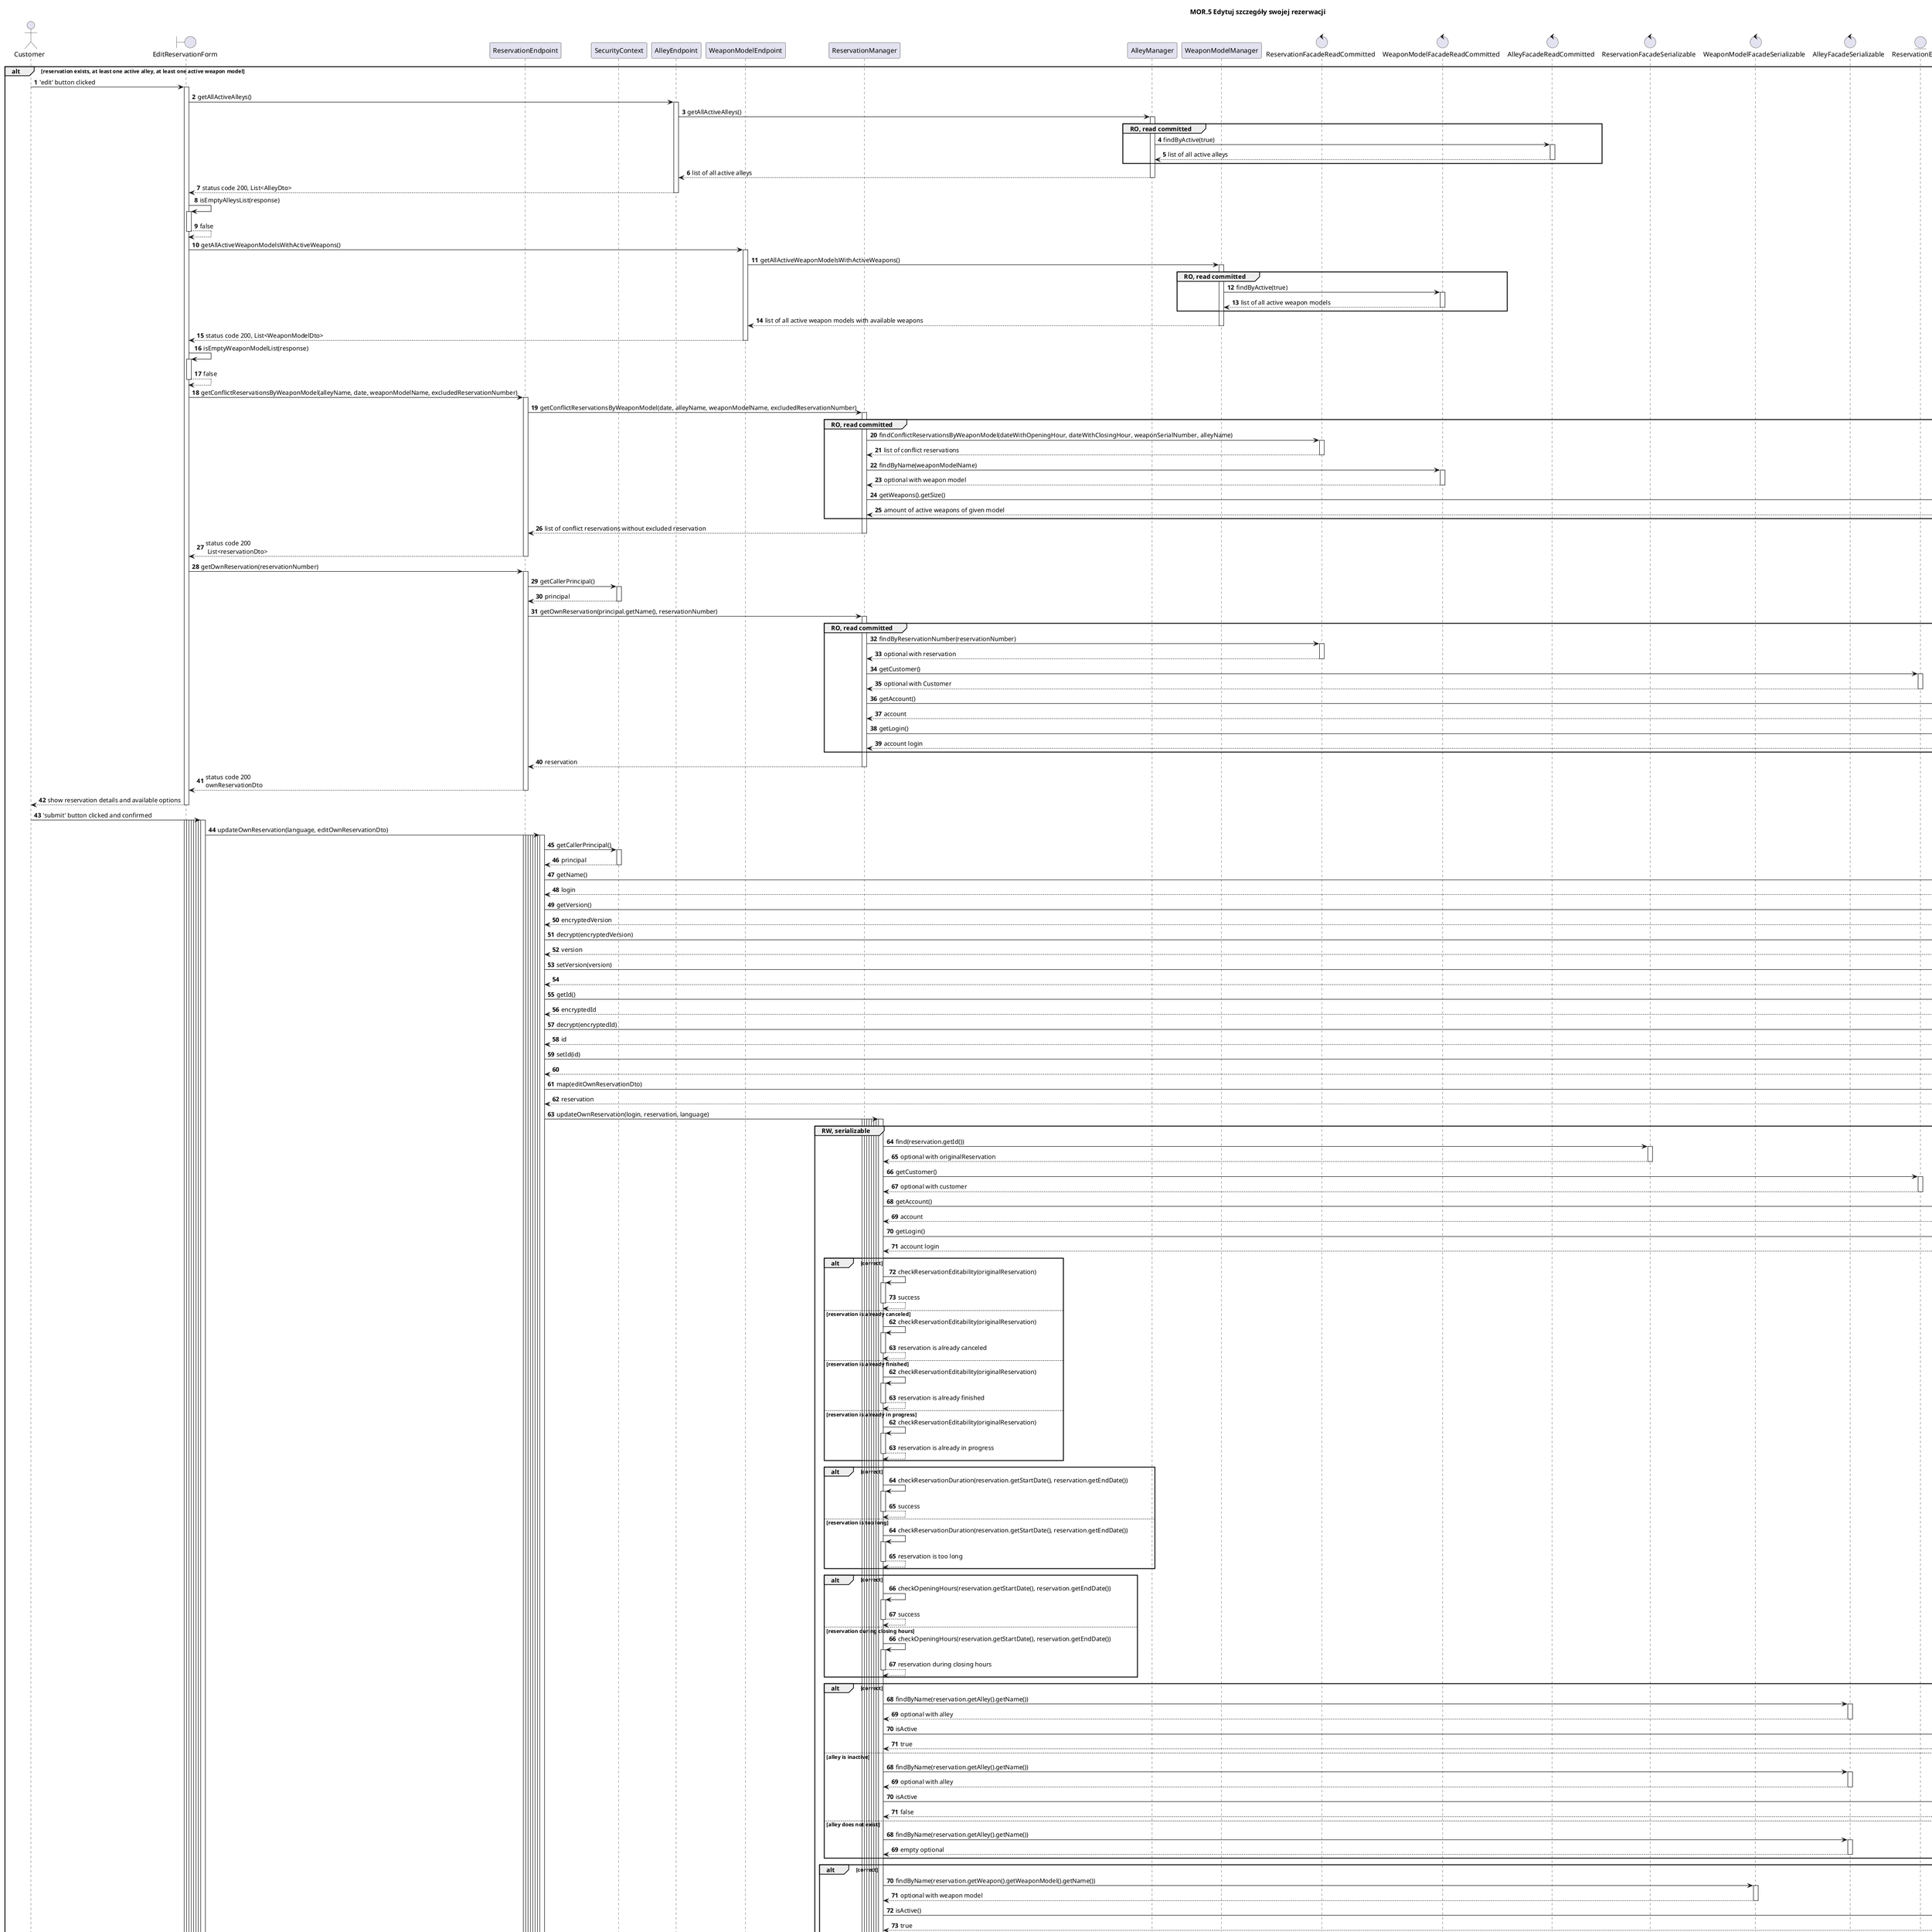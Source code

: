 @startuml
title
MOR.5 Edytuj szczegóły swojej rezerwacji
end title

autoactivate on
actor "Customer"
boundary EditReservationForm
participant ReservationEndpoint
participant SecurityContext
participant AlleyEndpoint
participant WeaponModelEndpoint
participant ReservationManager
participant AlleyManager
participant WeaponModelManager
control ReservationFacadeReadCommitted
control WeaponModelFacadeReadCommitted
control AlleyFacadeReadCommitted
control ReservationFacadeSerializable
control WeaponModelFacadeSerializable
control AlleyFacadeSerializable
entity ReservationEntity
entity AlleyEntity
entity WeaponModelEntity
entity WeaponModelEntity
entity CustomerEntity
entity AccountEntity
alt reservation exists, at least one active alley, at least one active weapon model
autonumber
    "Customer" -> EditReservationForm: 'edit' button clicked

    EditReservationForm -> AlleyEndpoint: getAllActiveAlleys()
                AlleyEndpoint -> AlleyManager: getAllActiveAlleys()
                    group RO, read committed
                        AlleyManager -> AlleyFacadeReadCommitted: findByActive(true)
                        return list of all active alleys
                    end
                return list of all active alleys
            return status code 200, List<AlleyDto>
            EditReservationForm -> EditReservationForm: isEmptyAlleysList(response)
            return false

         EditReservationForm -> WeaponModelEndpoint: getAllActiveWeaponModelsWithActiveWeapons()
                     WeaponModelEndpoint -> WeaponModelManager: getAllActiveWeaponModelsWithActiveWeapons()
                         group RO, read committed
                             WeaponModelManager -> WeaponModelFacadeReadCommitted: findByActive(true)
                             return list of all active weapon models
                         end
                     return list of all active weapon models with available weapons
                 return status code 200, List<WeaponModelDto>
                 EditReservationForm -> EditReservationForm: isEmptyWeaponModelList(response)
                 return false

          EditReservationForm -> ReservationEndpoint: getConflictReservationsByWeaponModel(alleyName, date, weaponModelName, excludedReservationNumber)
                      ReservationEndpoint -> ReservationManager: getConflictReservationsByWeaponModel(date, alleyName, weaponModelName, excludedReservationNumber)
                          group RO, read committed
                              ReservationManager -> ReservationFacadeReadCommitted: findConflictReservationsByWeaponModel(dateWithOpeningHour, dateWithClosingHour, weaponSerialNumber, alleyName)
                              return list of conflict reservations
                              ReservationManager -> WeaponModelFacadeReadCommitted: findByName(weaponModelName)
                            return optional with weapon model
                            ReservationManager -> WeaponModelEntity: getWeapons().getSize()
                            return amount of active weapons of given model
                          end
                      return list of conflict reservations without excluded reservation
                  return status code 200\n List<reservationDto>

        EditReservationForm -> ReservationEndpoint: getOwnReservation(reservationNumber)
            ReservationEndpoint -> SecurityContext: getCallerPrincipal()
            return principal
            ReservationEndpoint -> ReservationManager: getOwnReservation(principal.getName(), reservationNumber)
                group RO, read committed
                    ReservationManager -> ReservationFacadeReadCommitted: findByReservationNumber(reservationNumber)
                    return optional with reservation
                    ReservationManager -> ReservationEntity: getCustomer()
                    return optional with Customer
                    ReservationManager -> CustomerEntity: getAccount()
                    return account
                    ReservationManager -> AccountEntity: getLogin()
                    return account login
                end
            return reservation
        return status code 200\nownReservationDto


    return show reservation details and available options
            

        "Customer" -> EditReservationForm: 'submit' button clicked and confirmed
        activate EditReservationForm
        activate EditReservationForm
        activate EditReservationForm
        activate EditReservationForm
        activate EditReservationForm
        activate EditReservationForm
        activate EditReservationForm
            EditReservationForm -> ReservationEndpoint: updateOwnReservation(language, editOwnReservationDto)
            activate ReservationEndpoint
            activate ReservationEndpoint
            activate ReservationEndpoint
            activate ReservationEndpoint
            activate ReservationEndpoint
            activate ReservationEndpoint
            activate ReservationEndpoint
            ReservationEndpoint -> SecurityContext: getCallerPrincipal()
            return principal
            ReservationEndpoint -> Principal: getName()
            return login
            ReservationEndpoint -> EditOwnReservationDto: getVersion()
            return encryptedVersion
            ReservationEndpoint -> Crypt: decrypt(encryptedVersion)
            return version
            ReservationEndpoint -> EditOwnReservationDto: setVersion(version)
            return
            ReservationEndpoint -> EditOwnReservationDto: getId()
            return encryptedId
            ReservationEndpoint -> Crypt: decrypt(encryptedId)
            return id
            ReservationEndpoint -> EditOwnReservationDto: setId(id)
            return
            ReservationEndpoint -> EditOwnReservationDto: map(editOwnReservationDto)
            return reservation
                ReservationEndpoint -> ReservationManager: updateOwnReservation(login, reservation, language)
                    group RW, serializable
                    activate ReservationManager
                    activate ReservationManager
                    activate ReservationManager
                    activate ReservationManager
                    activate ReservationManager
                    activate ReservationManager
                    activate ReservationManager
                        ReservationManager -> ReservationFacadeSerializable: find(reservation.getId())
                        return optional with originalReservation
                        ReservationManager -> ReservationEntity: getCustomer()
                        return optional with customer
                        ReservationManager -> CustomerEntity: getAccount()
                        return account
                        ReservationManager -> AccountEntity: getLogin()
                        return account login

                        alt correct
                        ReservationManager -> ReservationManager: checkReservationEditability(originalReservation)
                        return success
                        else reservation is already canceled
                        autonumber 62
                        ReservationManager -> ReservationManager: checkReservationEditability(originalReservation)
                        return reservation is already canceled
                        else reservation is already finished
                        autonumber 62
                        ReservationManager -> ReservationManager: checkReservationEditability(originalReservation)
                        return reservation is already finished
                        else reservation is already in progress
                        autonumber 62
                        ReservationManager -> ReservationManager: checkReservationEditability(originalReservation)
                        return reservation is already in progress
                        end

                        alt correct
                        ReservationManager -> ReservationManager: checkReservationDuration(reservation.getStartDate(), reservation.getEndDate())
                        return success
                        else reservation is too long
                        autonumber 64
                        ReservationManager -> ReservationManager: checkReservationDuration(reservation.getStartDate(), reservation.getEndDate())
                        return reservation is too long
                        end

                        alt correct
                        ReservationManager -> ReservationManager: checkOpeningHours(reservation.getStartDate(), reservation.getEndDate())
                        return success
                        else reservation during closing hours
                        autonumber 66
                        ReservationManager -> ReservationManager: checkOpeningHours(reservation.getStartDate(), reservation.getEndDate())
                        return reservation during closing hours
                        end


                        alt correct

                                ReservationManager -> AlleyFacadeSerializable: findByName(reservation.getAlley().getName())
                                return optional with alley
                                ReservationManager -> AlleyEntity: isActive
                                return true

                        else alley is inactive
                        autonumber 68

                                ReservationManager -> AlleyFacadeSerializable: findByName(reservation.getAlley().getName())
                                return optional with alley
                                ReservationManager -> AlleyEntity: isActive
                                return false

                        else alley does not exist
                        autonumber 68

                                ReservationManager -> AlleyFacadeSerializable: findByName(reservation.getAlley().getName())
                                return empty optional

                        end
                        alt correct

                                ReservationManager -> WeaponModelFacadeSerializable: findByName(reservation.getWeapon().getWeaponModel().getName())
                                return optional with weapon model
                                ReservationManager -> WeaponModelEntity: isActive()
                                return true
                                ReservationManager -> WeaponModelEntity: getWeapons()
                                return all weapons
                                group loop
                                    ReservationManager -> WeaponModelEntity: isActive()
                                    return true or false
                                end
                        else weapon model does not exist
                        autonumber 70

                                ReservationManager -> WeaponModelFacade: findByName(reservation.getWeapon().getWeaponModel().getName())
                                return empty optional
                        else weapon model is inactive
                        autonumber 70

                                ReservationManager -> WeaponModelFacadeSerializable: findByName(reservation.getWeapon().getWeaponModel().getName())
                                return optional with weapon model
                                ReservationManager -> WeaponModelEntity: isActive()
                                return false

                        else no active weapons
                        autonumber 70

                                ReservationManager -> WeaponModelFacade: findByName(reservation.getWeapon().getWeaponModel().getName())
                                return optional with weapon model
                                ReservationManager -> WeaponModelEntity: isActive()
                                return true
                                ReservationManager -> WeaponModelEntity: getWeapons()
                                return all weapons
                                group loop
                                    ReservationManager -> WeaponModelEntity: isActive()
                                    return false
                                end

                        end
                        ReservationManager -> ReservationFacadeSerializable: findConflictReservationsByWeaponModel(reservation.getStartDate(), reservation.getEndDate(), weaponModel.getName(), alley.getName())
                        return conflict reservations
                        opt reservation is editable, within working hours and maximum duration, weapon and alley is available
                            ReservationManager -> ReservationEntity: copyNotChangedReservationData(originalReservation)
                            return success
                            ReservationManager -> ReservationEntity: setWeapon(weapon)
                            return success
                            ReservationManager -> ReservationEntity: setAlley(alley)
                            return success
                            ReservationManager -> ReservationFacadeSerializable: edit(reservation)
                            return success
                            ReservationManager -> EmailCreator: getEmailForReservationEdit(emailDetails)
                            return email
                            ReservationManager -> EmailSender: sendEmail(email)
                            return success
                        end
                    end
                    alt correct
                                ReservationManager --> ReservationEndpoint: success
                            ReservationEndpoint --> EditReservationForm: status code 200
                        EditReservationForm --> Customer: 'success' message
                    else alley is not available
                    autonumber 84
                                ReservationManager --> ReservationEndpoint: alley is not available
                            ReservationEndpoint --> EditReservationForm: status code 400
                        EditReservationForm --> Customer: 'error' message
                    else weapon model is not available
                    autonumber 84
                                ReservationManager --> ReservationEndpoint: weapon model is not available
                            ReservationEndpoint --> EditReservationForm: status code 400
                        EditReservationForm --> Customer: 'error' message
                    else reservation is already canceled
                    autonumber 84
                                ReservationManager --> ReservationEndpoint: reservation is already canceled
                            ReservationEndpoint --> EditReservationForm: status code 400
                        EditReservationForm --> Customer: 'error' message
                    else reservation is already finished
                    autonumber 84
                                ReservationManager --> ReservationEndpoint: reservation is already finished
                            ReservationEndpoint --> EditReservationForm: status code 400
                        EditReservationForm --> Customer: 'error' message
                    else reservation is already in progress
                    autonumber 84
                                ReservationManager --> ReservationEndpoint: reservation is already in progress
                            ReservationEndpoint --> EditReservationForm: status code 400
                        EditReservationForm --> Customer: 'error' message
                    else reservation is too long
                    autonumber 84
                                ReservationManager --> ReservationEndpoint: reservation is too long
                            ReservationEndpoint --> EditReservationForm: status code 400
                        EditReservationForm --> Customer: 'error' message
                    else reservation during closing hours
                    autonumber 84
                                ReservationManager --> ReservationEndpoint: reservation during closing hours
                            ReservationEndpoint --> EditReservationForm: status code 400
                        EditReservationForm --> Customer: 'error' message
                    end
else no active alleys
autonumber
        "Customer" -> EditReservationForm: 'edit' button clicked

        EditReservationForm -> AlleyEndpoint: getAllActiveAlleys()
                    AlleyEndpoint -> AlleyManager: getAllActiveAlleys()
                        group RO, read committed
                            AlleyManager -> AlleyFacadeReadCommitted: findByActive(true)
                            return list of all active alleys
                        end
                    return list of all active alleys
                return status code 200, List<AlleyDto>
                EditReservationForm -> EditReservationForm: isEmptyAlleysList(response)
                return true

        return 'error' message
else no active weapon models with active weapons
autonumber
        "Customer" -> EditReservationForm: 'edit' button clicked

        EditReservationForm -> AlleyEndpoint: getAllActiveAlleys()
                    AlleyEndpoint -> AlleyManager: getAllActiveAlleys()
                        group RO, read committed
                            AlleyManager -> AlleyFacadeReadCommitted: findByActive(true)
                            return list of all active alleys
                        end
                    return list of all active alleys
                return status code 200, List<AlleyDto>
                EditReservationForm -> EditReservationForm: isEmptyAlleysList(response)
                return false

             EditReservationForm -> WeaponModelEndpoint: getAllActiveWeaponModelsWithActiveWeapons()
                         WeaponModelEndpoint -> WeaponModelManager: getAllActiveWeaponModelsWithActiveWeapons()
                             group RO, read committed
                                 WeaponModelManager -> WeaponModelFacadeReadCommitted: findByActive(true)
                                 return list of all active weapon models
                             end
                         return list of all active weapon models with available weapons
                     return status code 200, List<WeaponModelDto>
                     EditReservationForm -> EditReservationForm: isEmptyWeaponModelList(response)
                     return true

        return 'error' message
else reservation does not exist
autonumber
       "Customer" -> EditReservationForm: 'edit' button clicked

       EditReservationForm -> AlleyEndpoint: getAllActiveAlleys()
                   AlleyEndpoint -> AlleyManager: getAllActiveAlleys()
                       group RO, read committed
                           AlleyManager -> AlleyFacadeReadCommitted: findByActive(true)
                           return list of all active alleys
                       end
                   return list of all active alleys
               return status code 200, List<AlleyDto>
               EditReservationForm -> EditReservationForm: isEmptyAlleysList(response)
               return false

            EditReservationForm -> WeaponModelEndpoint: getAllActiveWeaponModelsWithActiveWeapons()
                        WeaponModelEndpoint -> WeaponModelManager: getAllActiveWeaponModelsWithActiveWeapons()
                            group RO, read committed
                                WeaponModelManager -> WeaponModelFacadeReadCommitted: findByActive(true)
                                return list of all active weapon models
                            end
                        return list of all active weapon models with available weapons
                    return status code 200, List<WeaponModelDto>
                    EditReservationForm -> EditReservationForm: isEmptyWeaponModelList(response)
                    return false

             EditReservationForm -> ReservationEndpoint: getConflictReservationsByWeaponModel(alleyName, date, weaponModelName, excludedReservationNumber)
                         ReservationEndpoint -> ReservationManager: getConflictReservationsByWeaponModel(date, alleyName, weaponModelName, excludedReservationNumber)
                             group RO, read committed
                                 ReservationManager -> ReservationFacadeReadCommitted: findConflictReservationsByWeaponModel(dateWithOpeningHour, dateWithClosingHour, weaponSerialNumber, alleyName)
                                 return list of conflict reservations
                                 ReservationManager -> WeaponModelFacadeReadCommitted: findByName(weaponModelName)
                               return optional with weapon model
                               ReservationManager -> WeaponModelEntity: getWeapons().getSize()
                               return amount of active weapons of given model
                             end
                         return list of conflict reservations without excluded reservation
                     return status code 200\n List<reservationDto>

           EditReservationForm -> ReservationEndpoint: getOwnReservation(reservationNumber)
               ReservationEndpoint -> SecurityContext: getCallerPrincipal()
               return principal
               ReservationEndpoint -> ReservationManager: getOwnReservation(principal.getName(), reservationNumber)
                   group RO, read committed
                       ReservationManager -> ReservationFacadeReadCommitted: findByReservationNumber(reservationNumber)
                       return empty optional
                   end
               return reservation does not exist
           return status code 400


       return 'error' message
else reservation does not belong to user
autonumber
       "Customer" -> EditReservationForm: 'edit' button clicked

       EditReservationForm -> AlleyEndpoint: getAllActiveAlleys()
                   AlleyEndpoint -> AlleyManager: getAllActiveAlleys()
                       group RO, read committed
                           AlleyManager -> AlleyFacadeReadCommitted: findByActive(true)
                           return list of all active alleys
                       end
                   return list of all active alleys
               return status code 200, List<AlleyDto>
               EditReservationForm -> EditReservationForm: isEmptyAlleysList(response)
               return false

            EditReservationForm -> WeaponModelEndpoint: getAllActiveWeaponModelsWithActiveWeapons()
                        WeaponModelEndpoint -> WeaponModelManager: getAllActiveWeaponModelsWithActiveWeapons()
                            group RO, read committed
                                WeaponModelManager -> WeaponModelFacadeReadCommitted: findByActive(true)
                                return list of all active weapon models
                            end
                        return list of all active weapon models with available weapons
                    return status code 200, List<WeaponModelDto>
                    EditReservationForm -> EditReservationForm: isEmptyWeaponModelList(response)
                    return false

             EditReservationForm -> ReservationEndpoint: getConflictReservationsByWeaponModel(alleyName, date, weaponModelName, excludedReservationNumber)
                         ReservationEndpoint -> ReservationManager: getConflictReservationsByWeaponModel(date, alleyName, weaponModelName, excludedReservationNumber)
                             group RO, read committed
                                 ReservationManager -> ReservationFacadeReadCommitted: findConflictReservationsByWeaponModel(dateWithOpeningHour, dateWithClosingHour, weaponSerialNumber, alleyName)
                                 return list of conflict reservations
                                 ReservationManager -> WeaponModelFacadeReadCommitted: findByName(weaponModelName)
                               return optional with weapon model
                               ReservationManager -> WeaponModelEntity: getWeapons().getSize()
                               return amount of active weapons of given model
                             end
                         return list of conflict reservations without excluded reservation
                     return status code 200\n List<reservationDto>

           EditReservationForm -> ReservationEndpoint: getOwnReservation(reservationNumber)
               ReservationEndpoint -> SecurityContext: getCallerPrincipal()
               return principal
               ReservationEndpoint -> ReservationManager: getOwnReservation(principal.getName(), reservationNumber)
                   group RO, read committed
                       ReservationManager -> ReservationFacadeReadCommitted: findByReservationNumber(reservationNumber)
                       return optional with reservation
                       ReservationManager -> ReservationEntity: getCustomer()
                       return optional with Customer
                       ReservationManager -> CustomerEntity: getAccount()
                       return account
                       ReservationManager -> AccountEntity: getLogin()
                       return account login
                   end
               return reservation does not belong to user
           return status code 400


       return 'error' message
end
@enduml
